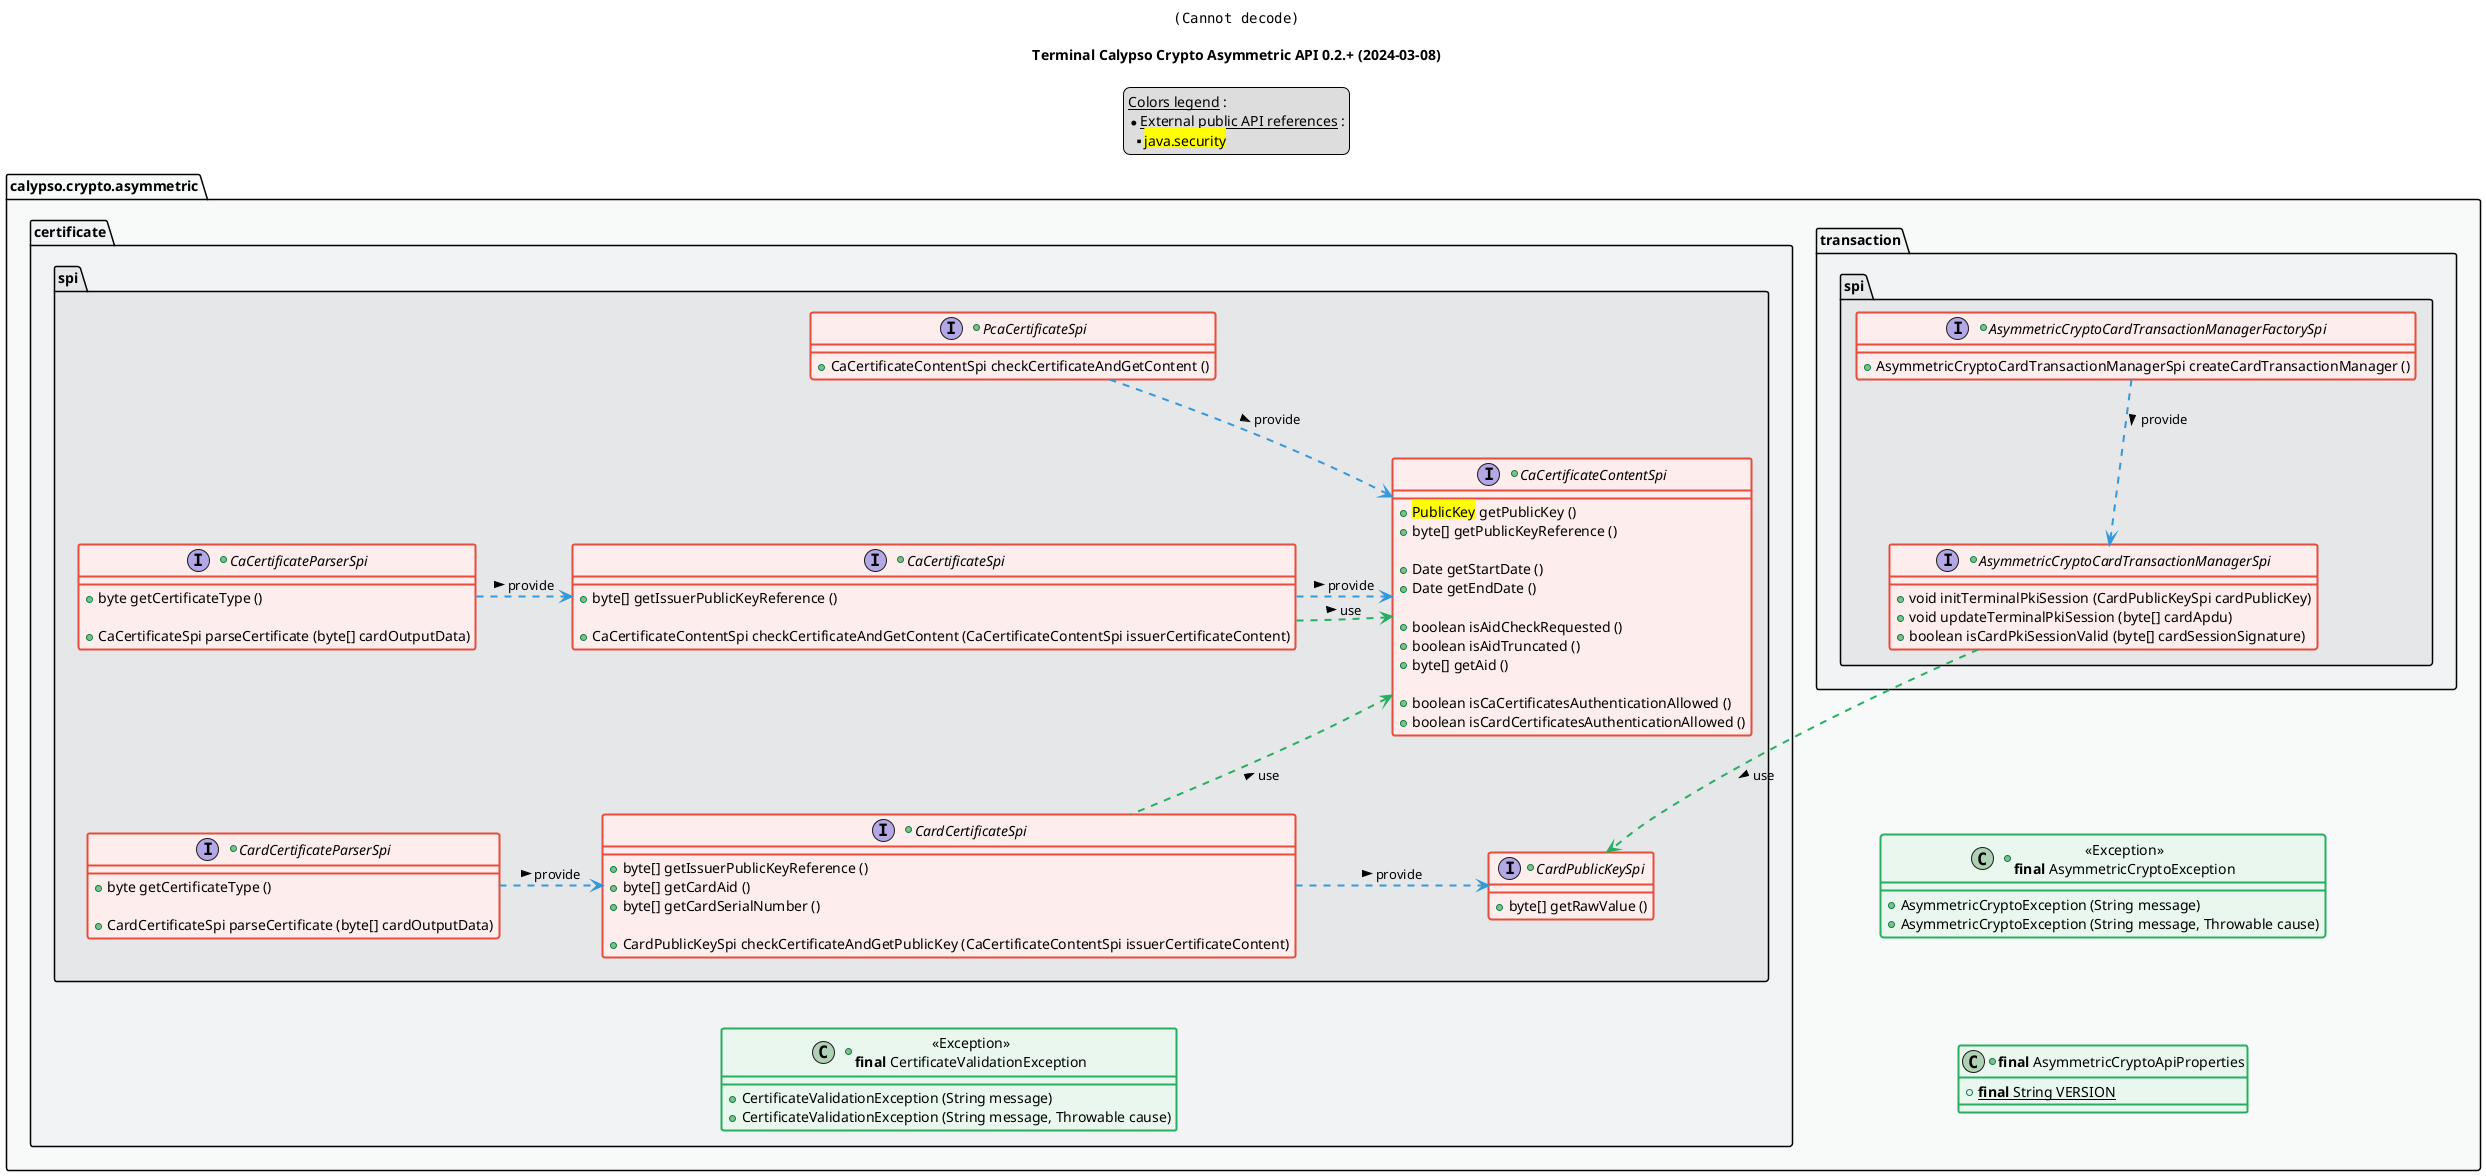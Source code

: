 @startuml
title
    <img:../assets/logo.svg{scale=0.2}>

    Terminal Calypso Crypto Asymmetric API 0.2.+ (2024-03-08)
end title

' == THEME ==

'Couleurs issues de : https://htmlcolorcodes.com/fr/tableau-de-couleur/tableau-de-couleur-design-plat/
!define C_GREY1 F8F9F9
!define C_GREY2 F2F3F4
!define C_GREY3 E5E7E9
!define C_GREY4 D7DBDD
!define C_GREY5 CACFD2
!define C_GREY6 BDC3C7
!define C_LINK 3498DB
!define C_USE 27AE60
!define C_THROW 2C3E50

' -- Styles that don't work with new version of plantuml --
skinparam stereotypeABorderColor #A9DCDF
skinparam stereotypeIBorderColor #B4A7E5
skinparam stereotypeCBorderColor #ADD1B2
skinparam stereotypeEBorderColor #EB93DF
' -- END --

skinparam ClassBorderThickness 2
skinparam ArrowThickness 2

' Yellow
skinparam ClassBackgroundColor #FEFECE
skinparam ClassBorderColor #D4AC0D
' Red
skinparam ClassBackgroundColor<<red>> #FDEDEC
skinparam ClassBorderColor<<red>> #E74C3C
hide <<red>> stereotype
' Purple
skinparam ClassBackgroundColor<<purple>> #F4ECF7
skinparam ClassBorderColor<<purple>> #8E44AD
hide <<purple>> stereotype
' blue
skinparam ClassBackgroundColor<<blue>> #EBF5FB
skinparam ClassBorderColor<<blue>> #3498DB
hide <<blue>> stereotype
' Green
skinparam ClassBackgroundColor<<green>> #E9F7EF
skinparam ClassBorderColor<<green>> #27AE60
hide <<green>> stereotype
' Grey
skinparam ClassBackgroundColor<<grey>> #EAECEE
skinparam ClassBorderColor<<grey>> #2C3E50
hide <<grey>> stereotype

' == CONTENT ==

legend top
    __Colors legend__ :
    * __External public API references__ :
    ** <back:yellow>java.security</back>
end legend

package "calypso.crypto.asymmetric" as api {
    package "transaction" as transaction {
        package spi {
            +interface AsymmetricCryptoCardTransactionManagerFactorySpi <<red>> {
                +AsymmetricCryptoCardTransactionManagerSpi createCardTransactionManager ()
            }
            +interface AsymmetricCryptoCardTransactionManagerSpi <<red>> {
                +void initTerminalPkiSession (CardPublicKeySpi cardPublicKey)
                +void updateTerminalPkiSession (byte[] cardApdu)
                +boolean isCardPkiSessionValid (byte[] cardSessionSignature)
            }
        }
    }
    +class "<<Exception>>\n**final** AsymmetricCryptoException" as AsymmetricCryptoException <<green>> {
        +AsymmetricCryptoException (String message)
        +AsymmetricCryptoException (String message, Throwable cause)
    }
    +class "**final** AsymmetricCryptoApiProperties" as ApiProperties <<green>> {
        +{static} **final** String VERSION
    }
    package "certificate" as certificate {
        package spi {
            together {
            +interface PcaCertificateSpi <<red>> {
                +CaCertificateContentSpi checkCertificateAndGetContent ()
            }
            +interface CaCertificateParserSpi <<red>> {
                +byte getCertificateType ()

                +CaCertificateSpi parseCertificate (byte[] cardOutputData)
            }
            +interface CaCertificateSpi <<red>> {
                +byte[] getIssuerPublicKeyReference ()

                +CaCertificateContentSpi checkCertificateAndGetContent (CaCertificateContentSpi issuerCertificateContent)
            }
            +interface CardCertificateParserSpi <<red>> {
                +byte getCertificateType ()

                +CardCertificateSpi parseCertificate (byte[] cardOutputData)
            }
            +interface CardCertificateSpi <<red>> {
                +byte[] getIssuerPublicKeyReference ()
                +byte[] getCardAid ()
                +byte[] getCardSerialNumber ()

                +CardPublicKeySpi checkCertificateAndGetPublicKey (CaCertificateContentSpi issuerCertificateContent)
            }
            }
            +interface CaCertificateContentSpi <<red>> {
                +<back:yellow>PublicKey</back> getPublicKey ()
                +byte[] getPublicKeyReference ()

                +Date getStartDate ()
                +Date getEndDate ()

                +boolean isAidCheckRequested ()
                +boolean isAidTruncated ()
                +byte[] getAid ()

                +boolean isCaCertificatesAuthenticationAllowed ()
                +boolean isCardCertificatesAuthenticationAllowed ()
            }
            +interface CardPublicKeySpi <<red>> {
                +byte[] getRawValue ()
            }
        }
        +class "<<Exception>>\n**final** CertificateValidationException" as CertificateValidationException <<green>> {
            +CertificateValidationException (String message)
            +CertificateValidationException (String message, Throwable cause)
        }
    }
}

' Associations

AsymmetricCryptoCardTransactionManagerFactorySpi ..> AsymmetricCryptoCardTransactionManagerSpi #C_LINK : provide >

AsymmetricCryptoCardTransactionManagerSpi ..> CardPublicKeySpi #C_USE : use >

CaCertificateParserSpi .right.> CaCertificateSpi #C_LINK : provide >
CardCertificateParserSpi .right.> CardCertificateSpi #C_LINK : provide >

PcaCertificateSpi ..> CaCertificateContentSpi #C_LINK : provide >

CaCertificateSpi .right.> CaCertificateContentSpi #C_USE : use >
CaCertificateSpi .right.> CaCertificateContentSpi #C_LINK : provide >

CardCertificateSpi .up.> CaCertificateContentSpi #C_USE : use >
CardCertificateSpi .right.> CardPublicKeySpi #C_LINK : provide >

' == LAYOUT ==

PcaCertificateSpi -[hidden]- CaCertificateSpi
CaCertificateParserSpi -[hidden]- CardCertificateParserSpi
CardCertificateSpi -[hidden]- CertificateValidationException
AsymmetricCryptoCardTransactionManagerSpi -[hidden]- AsymmetricCryptoException
AsymmetricCryptoException -[hidden]- ApiProperties

' == STYLE ==

package api #C_GREY1 {}
package api.transaction #C_GREY2 {}
package api.transaction.spi #C_GREY3 {}
package api.certificate #C_GREY2 {}
package api.certificate.spi #C_GREY3 {}

@enduml